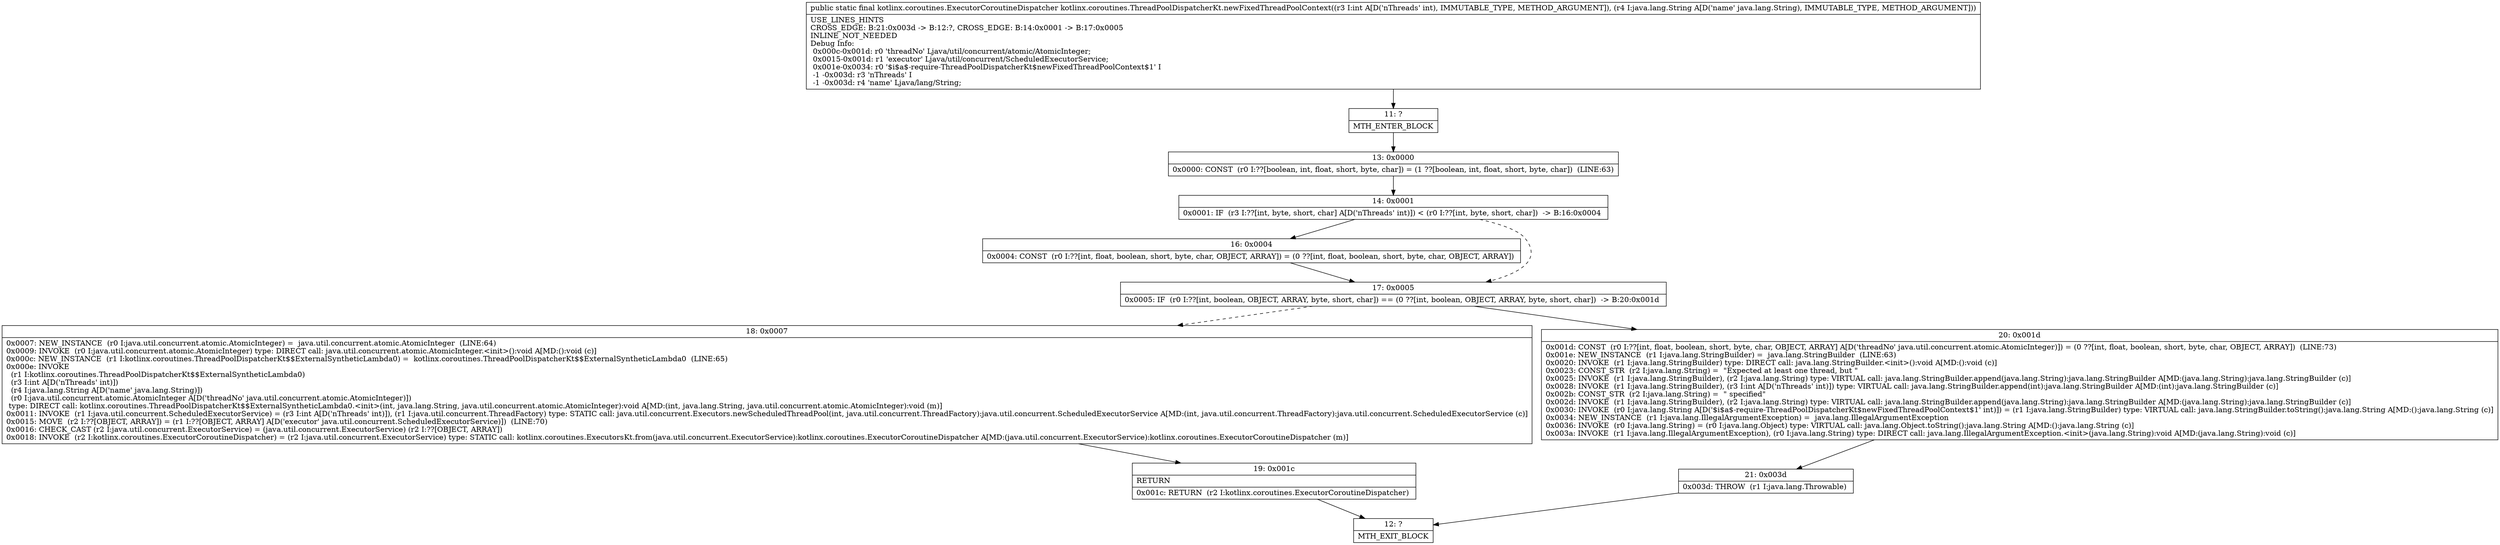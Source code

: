 digraph "CFG forkotlinx.coroutines.ThreadPoolDispatcherKt.newFixedThreadPoolContext(ILjava\/lang\/String;)Lkotlinx\/coroutines\/ExecutorCoroutineDispatcher;" {
Node_11 [shape=record,label="{11\:\ ?|MTH_ENTER_BLOCK\l}"];
Node_13 [shape=record,label="{13\:\ 0x0000|0x0000: CONST  (r0 I:??[boolean, int, float, short, byte, char]) = (1 ??[boolean, int, float, short, byte, char])  (LINE:63)\l}"];
Node_14 [shape=record,label="{14\:\ 0x0001|0x0001: IF  (r3 I:??[int, byte, short, char] A[D('nThreads' int)]) \< (r0 I:??[int, byte, short, char])  \-\> B:16:0x0004 \l}"];
Node_16 [shape=record,label="{16\:\ 0x0004|0x0004: CONST  (r0 I:??[int, float, boolean, short, byte, char, OBJECT, ARRAY]) = (0 ??[int, float, boolean, short, byte, char, OBJECT, ARRAY]) \l}"];
Node_17 [shape=record,label="{17\:\ 0x0005|0x0005: IF  (r0 I:??[int, boolean, OBJECT, ARRAY, byte, short, char]) == (0 ??[int, boolean, OBJECT, ARRAY, byte, short, char])  \-\> B:20:0x001d \l}"];
Node_18 [shape=record,label="{18\:\ 0x0007|0x0007: NEW_INSTANCE  (r0 I:java.util.concurrent.atomic.AtomicInteger) =  java.util.concurrent.atomic.AtomicInteger  (LINE:64)\l0x0009: INVOKE  (r0 I:java.util.concurrent.atomic.AtomicInteger) type: DIRECT call: java.util.concurrent.atomic.AtomicInteger.\<init\>():void A[MD:():void (c)]\l0x000c: NEW_INSTANCE  (r1 I:kotlinx.coroutines.ThreadPoolDispatcherKt$$ExternalSyntheticLambda0) =  kotlinx.coroutines.ThreadPoolDispatcherKt$$ExternalSyntheticLambda0  (LINE:65)\l0x000e: INVOKE  \l  (r1 I:kotlinx.coroutines.ThreadPoolDispatcherKt$$ExternalSyntheticLambda0)\l  (r3 I:int A[D('nThreads' int)])\l  (r4 I:java.lang.String A[D('name' java.lang.String)])\l  (r0 I:java.util.concurrent.atomic.AtomicInteger A[D('threadNo' java.util.concurrent.atomic.AtomicInteger)])\l type: DIRECT call: kotlinx.coroutines.ThreadPoolDispatcherKt$$ExternalSyntheticLambda0.\<init\>(int, java.lang.String, java.util.concurrent.atomic.AtomicInteger):void A[MD:(int, java.lang.String, java.util.concurrent.atomic.AtomicInteger):void (m)]\l0x0011: INVOKE  (r1 I:java.util.concurrent.ScheduledExecutorService) = (r3 I:int A[D('nThreads' int)]), (r1 I:java.util.concurrent.ThreadFactory) type: STATIC call: java.util.concurrent.Executors.newScheduledThreadPool(int, java.util.concurrent.ThreadFactory):java.util.concurrent.ScheduledExecutorService A[MD:(int, java.util.concurrent.ThreadFactory):java.util.concurrent.ScheduledExecutorService (c)]\l0x0015: MOVE  (r2 I:??[OBJECT, ARRAY]) = (r1 I:??[OBJECT, ARRAY] A[D('executor' java.util.concurrent.ScheduledExecutorService)])  (LINE:70)\l0x0016: CHECK_CAST (r2 I:java.util.concurrent.ExecutorService) = (java.util.concurrent.ExecutorService) (r2 I:??[OBJECT, ARRAY]) \l0x0018: INVOKE  (r2 I:kotlinx.coroutines.ExecutorCoroutineDispatcher) = (r2 I:java.util.concurrent.ExecutorService) type: STATIC call: kotlinx.coroutines.ExecutorsKt.from(java.util.concurrent.ExecutorService):kotlinx.coroutines.ExecutorCoroutineDispatcher A[MD:(java.util.concurrent.ExecutorService):kotlinx.coroutines.ExecutorCoroutineDispatcher (m)]\l}"];
Node_19 [shape=record,label="{19\:\ 0x001c|RETURN\l|0x001c: RETURN  (r2 I:kotlinx.coroutines.ExecutorCoroutineDispatcher) \l}"];
Node_12 [shape=record,label="{12\:\ ?|MTH_EXIT_BLOCK\l}"];
Node_20 [shape=record,label="{20\:\ 0x001d|0x001d: CONST  (r0 I:??[int, float, boolean, short, byte, char, OBJECT, ARRAY] A[D('threadNo' java.util.concurrent.atomic.AtomicInteger)]) = (0 ??[int, float, boolean, short, byte, char, OBJECT, ARRAY])  (LINE:73)\l0x001e: NEW_INSTANCE  (r1 I:java.lang.StringBuilder) =  java.lang.StringBuilder  (LINE:63)\l0x0020: INVOKE  (r1 I:java.lang.StringBuilder) type: DIRECT call: java.lang.StringBuilder.\<init\>():void A[MD:():void (c)]\l0x0023: CONST_STR  (r2 I:java.lang.String) =  \"Expected at least one thread, but \" \l0x0025: INVOKE  (r1 I:java.lang.StringBuilder), (r2 I:java.lang.String) type: VIRTUAL call: java.lang.StringBuilder.append(java.lang.String):java.lang.StringBuilder A[MD:(java.lang.String):java.lang.StringBuilder (c)]\l0x0028: INVOKE  (r1 I:java.lang.StringBuilder), (r3 I:int A[D('nThreads' int)]) type: VIRTUAL call: java.lang.StringBuilder.append(int):java.lang.StringBuilder A[MD:(int):java.lang.StringBuilder (c)]\l0x002b: CONST_STR  (r2 I:java.lang.String) =  \" specified\" \l0x002d: INVOKE  (r1 I:java.lang.StringBuilder), (r2 I:java.lang.String) type: VIRTUAL call: java.lang.StringBuilder.append(java.lang.String):java.lang.StringBuilder A[MD:(java.lang.String):java.lang.StringBuilder (c)]\l0x0030: INVOKE  (r0 I:java.lang.String A[D('$i$a$\-require\-ThreadPoolDispatcherKt$newFixedThreadPoolContext$1' int)]) = (r1 I:java.lang.StringBuilder) type: VIRTUAL call: java.lang.StringBuilder.toString():java.lang.String A[MD:():java.lang.String (c)]\l0x0034: NEW_INSTANCE  (r1 I:java.lang.IllegalArgumentException) =  java.lang.IllegalArgumentException \l0x0036: INVOKE  (r0 I:java.lang.String) = (r0 I:java.lang.Object) type: VIRTUAL call: java.lang.Object.toString():java.lang.String A[MD:():java.lang.String (c)]\l0x003a: INVOKE  (r1 I:java.lang.IllegalArgumentException), (r0 I:java.lang.String) type: DIRECT call: java.lang.IllegalArgumentException.\<init\>(java.lang.String):void A[MD:(java.lang.String):void (c)]\l}"];
Node_21 [shape=record,label="{21\:\ 0x003d|0x003d: THROW  (r1 I:java.lang.Throwable) \l}"];
MethodNode[shape=record,label="{public static final kotlinx.coroutines.ExecutorCoroutineDispatcher kotlinx.coroutines.ThreadPoolDispatcherKt.newFixedThreadPoolContext((r3 I:int A[D('nThreads' int), IMMUTABLE_TYPE, METHOD_ARGUMENT]), (r4 I:java.lang.String A[D('name' java.lang.String), IMMUTABLE_TYPE, METHOD_ARGUMENT]))  | USE_LINES_HINTS\lCROSS_EDGE: B:21:0x003d \-\> B:12:?, CROSS_EDGE: B:14:0x0001 \-\> B:17:0x0005\lINLINE_NOT_NEEDED\lDebug Info:\l  0x000c\-0x001d: r0 'threadNo' Ljava\/util\/concurrent\/atomic\/AtomicInteger;\l  0x0015\-0x001d: r1 'executor' Ljava\/util\/concurrent\/ScheduledExecutorService;\l  0x001e\-0x0034: r0 '$i$a$\-require\-ThreadPoolDispatcherKt$newFixedThreadPoolContext$1' I\l  \-1 \-0x003d: r3 'nThreads' I\l  \-1 \-0x003d: r4 'name' Ljava\/lang\/String;\l}"];
MethodNode -> Node_11;Node_11 -> Node_13;
Node_13 -> Node_14;
Node_14 -> Node_16;
Node_14 -> Node_17[style=dashed];
Node_16 -> Node_17;
Node_17 -> Node_18[style=dashed];
Node_17 -> Node_20;
Node_18 -> Node_19;
Node_19 -> Node_12;
Node_20 -> Node_21;
Node_21 -> Node_12;
}

